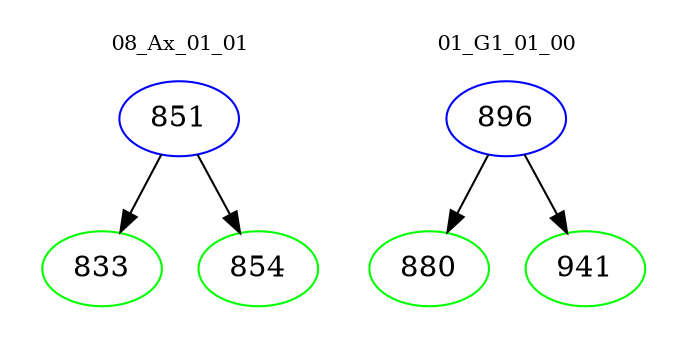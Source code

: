 digraph{
subgraph cluster_0 {
color = white
label = "08_Ax_01_01";
fontsize=10;
T0_851 [label="851", color="blue"]
T0_851 -> T0_833 [color="black"]
T0_833 [label="833", color="green"]
T0_851 -> T0_854 [color="black"]
T0_854 [label="854", color="green"]
}
subgraph cluster_1 {
color = white
label = "01_G1_01_00";
fontsize=10;
T1_896 [label="896", color="blue"]
T1_896 -> T1_880 [color="black"]
T1_880 [label="880", color="green"]
T1_896 -> T1_941 [color="black"]
T1_941 [label="941", color="green"]
}
}
